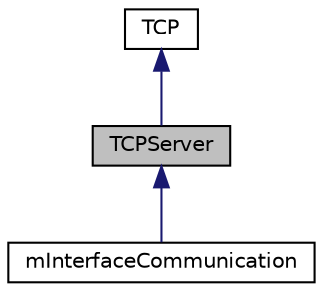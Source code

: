 digraph "TCPServer"
{
  edge [fontname="Helvetica",fontsize="10",labelfontname="Helvetica",labelfontsize="10"];
  node [fontname="Helvetica",fontsize="10",shape=record];
  Node0 [label="TCPServer",height=0.2,width=0.4,color="black", fillcolor="grey75", style="filled", fontcolor="black"];
  Node1 -> Node0 [dir="back",color="midnightblue",fontsize="10",style="solid",fontname="Helvetica"];
  Node1 [label="TCP",height=0.2,width=0.4,color="black", fillcolor="white", style="filled",URL="$classTCP.html",tooltip="TCP: base class for the tcp client and server, implements sending and receiving data over the tcp con..."];
  Node0 -> Node2 [dir="back",color="midnightblue",fontsize="10",style="solid",fontname="Helvetica"];
  Node2 [label="mInterfaceCommunication",height=0.2,width=0.4,color="black", fillcolor="white", style="filled",URL="$classmInterfaceCommunication.html",tooltip="mInterfaceCommunication: Constructs a TCP server on which representations are sent to a remote client..."];
}
